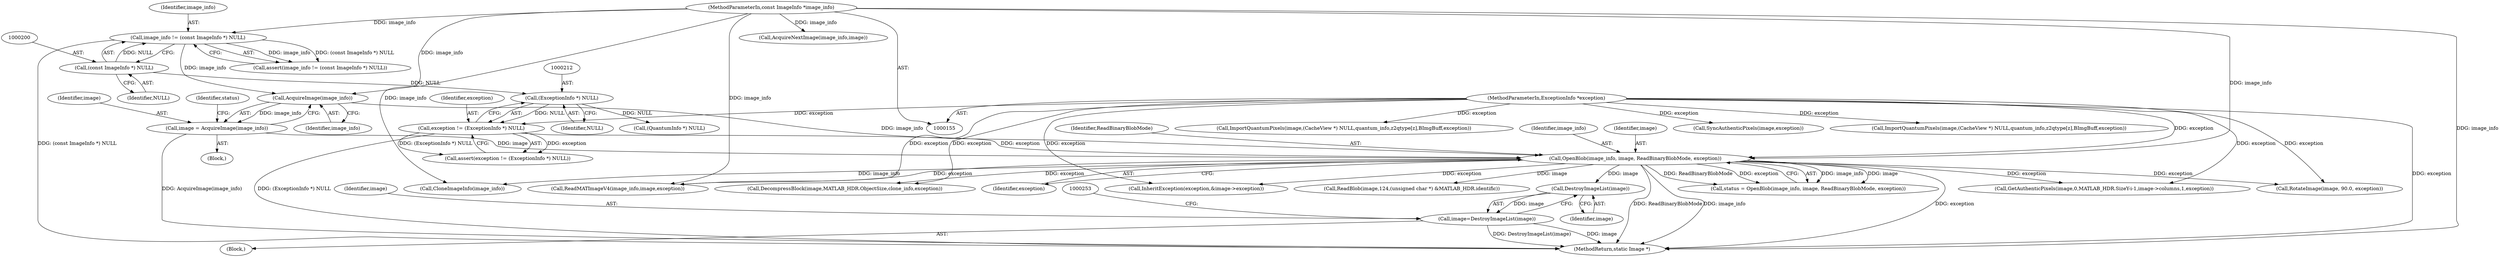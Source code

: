 digraph "0_ImageMagick_437a35e57db5ec078f4a3ccbf71f941276e88430@pointer" {
"1000249" [label="(Call,DestroyImageList(image))"];
"1000237" [label="(Call,OpenBlob(image_info, image, ReadBinaryBlobMode, exception))"];
"1000233" [label="(Call,AcquireImage(image_info))"];
"1000197" [label="(Call,image_info != (const ImageInfo *) NULL)"];
"1000156" [label="(MethodParameterIn,const ImageInfo *image_info)"];
"1000199" [label="(Call,(const ImageInfo *) NULL)"];
"1000231" [label="(Call,image = AcquireImage(image_info))"];
"1000209" [label="(Call,exception != (ExceptionInfo *) NULL)"];
"1000157" [label="(MethodParameterIn,ExceptionInfo *exception)"];
"1000211" [label="(Call,(ExceptionInfo *) NULL)"];
"1000247" [label="(Call,image=DestroyImageList(image))"];
"1000197" [label="(Call,image_info != (const ImageInfo *) NULL)"];
"1000250" [label="(Identifier,image)"];
"1000198" [label="(Identifier,image_info)"];
"1000196" [label="(Call,assert(image_info != (const ImageInfo *) NULL))"];
"1000247" [label="(Call,image=DestroyImageList(image))"];
"1000246" [label="(Block,)"];
"1000257" [label="(Call,CloneImageInfo(image_info))"];
"1001179" [label="(Call,GetAuthenticPixels(image,0,MATLAB_HDR.SizeY-i-1,image->columns,1,exception))"];
"1000232" [label="(Identifier,image)"];
"1000249" [label="(Call,DestroyImageList(image))"];
"1000157" [label="(MethodParameterIn,ExceptionInfo *exception)"];
"1000248" [label="(Identifier,image)"];
"1000213" [label="(Identifier,NULL)"];
"1000210" [label="(Identifier,exception)"];
"1000286" [label="(Call,ReadMATImageV4(image_info,image,exception))"];
"1000156" [label="(MethodParameterIn,const ImageInfo *image_info)"];
"1000211" [label="(Call,(ExceptionInfo *) NULL)"];
"1000237" [label="(Call,OpenBlob(image_info, image, ReadBinaryBlobMode, exception))"];
"1000240" [label="(Identifier,ReadBinaryBlobMode)"];
"1001307" [label="(Call,ImportQuantumPixels(image,(CacheView *) NULL,quantum_info,z2qtype[z],BImgBuff,exception))"];
"1001519" [label="(Call,RotateImage(image, 90.0, exception))"];
"1001838" [label="(MethodReturn,static Image *)"];
"1000235" [label="(Call,status = OpenBlob(image_info, image, ReadBinaryBlobMode, exception))"];
"1000228" [label="(Call,(QuantumInfo *) NULL)"];
"1000233" [label="(Call,AcquireImage(image_info))"];
"1000241" [label="(Identifier,exception)"];
"1001082" [label="(Call,InheritException(exception,&image->exception))"];
"1001611" [label="(Call,AcquireNextImage(image_info,image))"];
"1000238" [label="(Identifier,image_info)"];
"1000201" [label="(Identifier,NULL)"];
"1000463" [label="(Call,DecompressBlock(image,MATLAB_HDR.ObjectSize,clone_info,exception))"];
"1000261" [label="(Call,ReadBlob(image,124,(unsigned char *) &MATLAB_HDR.identific))"];
"1000231" [label="(Call,image = AcquireImage(image_info))"];
"1000209" [label="(Call,exception != (ExceptionInfo *) NULL)"];
"1000234" [label="(Identifier,image_info)"];
"1000158" [label="(Block,)"];
"1000208" [label="(Call,assert(exception != (ExceptionInfo *) NULL))"];
"1000199" [label="(Call,(const ImageInfo *) NULL)"];
"1001271" [label="(Call,ImportQuantumPixels(image,(CacheView *) NULL,quantum_info,z2qtype[z],BImgBuff,exception))"];
"1000236" [label="(Identifier,status)"];
"1000239" [label="(Identifier,image)"];
"1001347" [label="(Call,SyncAuthenticPixels(image,exception))"];
"1000249" -> "1000247"  [label="AST: "];
"1000249" -> "1000250"  [label="CFG: "];
"1000250" -> "1000249"  [label="AST: "];
"1000247" -> "1000249"  [label="CFG: "];
"1000249" -> "1000247"  [label="DDG: image"];
"1000237" -> "1000249"  [label="DDG: image"];
"1000237" -> "1000235"  [label="AST: "];
"1000237" -> "1000241"  [label="CFG: "];
"1000238" -> "1000237"  [label="AST: "];
"1000239" -> "1000237"  [label="AST: "];
"1000240" -> "1000237"  [label="AST: "];
"1000241" -> "1000237"  [label="AST: "];
"1000235" -> "1000237"  [label="CFG: "];
"1000237" -> "1001838"  [label="DDG: ReadBinaryBlobMode"];
"1000237" -> "1001838"  [label="DDG: image_info"];
"1000237" -> "1001838"  [label="DDG: exception"];
"1000237" -> "1000235"  [label="DDG: image_info"];
"1000237" -> "1000235"  [label="DDG: image"];
"1000237" -> "1000235"  [label="DDG: ReadBinaryBlobMode"];
"1000237" -> "1000235"  [label="DDG: exception"];
"1000233" -> "1000237"  [label="DDG: image_info"];
"1000156" -> "1000237"  [label="DDG: image_info"];
"1000231" -> "1000237"  [label="DDG: image"];
"1000209" -> "1000237"  [label="DDG: exception"];
"1000157" -> "1000237"  [label="DDG: exception"];
"1000237" -> "1000257"  [label="DDG: image_info"];
"1000237" -> "1000261"  [label="DDG: image"];
"1000237" -> "1000286"  [label="DDG: exception"];
"1000237" -> "1000463"  [label="DDG: exception"];
"1000237" -> "1001082"  [label="DDG: exception"];
"1000237" -> "1001179"  [label="DDG: exception"];
"1000237" -> "1001519"  [label="DDG: exception"];
"1000233" -> "1000231"  [label="AST: "];
"1000233" -> "1000234"  [label="CFG: "];
"1000234" -> "1000233"  [label="AST: "];
"1000231" -> "1000233"  [label="CFG: "];
"1000233" -> "1000231"  [label="DDG: image_info"];
"1000197" -> "1000233"  [label="DDG: image_info"];
"1000156" -> "1000233"  [label="DDG: image_info"];
"1000197" -> "1000196"  [label="AST: "];
"1000197" -> "1000199"  [label="CFG: "];
"1000198" -> "1000197"  [label="AST: "];
"1000199" -> "1000197"  [label="AST: "];
"1000196" -> "1000197"  [label="CFG: "];
"1000197" -> "1001838"  [label="DDG: (const ImageInfo *) NULL"];
"1000197" -> "1000196"  [label="DDG: image_info"];
"1000197" -> "1000196"  [label="DDG: (const ImageInfo *) NULL"];
"1000156" -> "1000197"  [label="DDG: image_info"];
"1000199" -> "1000197"  [label="DDG: NULL"];
"1000156" -> "1000155"  [label="AST: "];
"1000156" -> "1001838"  [label="DDG: image_info"];
"1000156" -> "1000257"  [label="DDG: image_info"];
"1000156" -> "1000286"  [label="DDG: image_info"];
"1000156" -> "1001611"  [label="DDG: image_info"];
"1000199" -> "1000201"  [label="CFG: "];
"1000200" -> "1000199"  [label="AST: "];
"1000201" -> "1000199"  [label="AST: "];
"1000199" -> "1000211"  [label="DDG: NULL"];
"1000231" -> "1000158"  [label="AST: "];
"1000232" -> "1000231"  [label="AST: "];
"1000236" -> "1000231"  [label="CFG: "];
"1000231" -> "1001838"  [label="DDG: AcquireImage(image_info)"];
"1000209" -> "1000208"  [label="AST: "];
"1000209" -> "1000211"  [label="CFG: "];
"1000210" -> "1000209"  [label="AST: "];
"1000211" -> "1000209"  [label="AST: "];
"1000208" -> "1000209"  [label="CFG: "];
"1000209" -> "1001838"  [label="DDG: (ExceptionInfo *) NULL"];
"1000209" -> "1000208"  [label="DDG: exception"];
"1000209" -> "1000208"  [label="DDG: (ExceptionInfo *) NULL"];
"1000157" -> "1000209"  [label="DDG: exception"];
"1000211" -> "1000209"  [label="DDG: NULL"];
"1000157" -> "1000155"  [label="AST: "];
"1000157" -> "1001838"  [label="DDG: exception"];
"1000157" -> "1000286"  [label="DDG: exception"];
"1000157" -> "1000463"  [label="DDG: exception"];
"1000157" -> "1001082"  [label="DDG: exception"];
"1000157" -> "1001179"  [label="DDG: exception"];
"1000157" -> "1001271"  [label="DDG: exception"];
"1000157" -> "1001307"  [label="DDG: exception"];
"1000157" -> "1001347"  [label="DDG: exception"];
"1000157" -> "1001519"  [label="DDG: exception"];
"1000211" -> "1000213"  [label="CFG: "];
"1000212" -> "1000211"  [label="AST: "];
"1000213" -> "1000211"  [label="AST: "];
"1000211" -> "1000228"  [label="DDG: NULL"];
"1000247" -> "1000246"  [label="AST: "];
"1000248" -> "1000247"  [label="AST: "];
"1000253" -> "1000247"  [label="CFG: "];
"1000247" -> "1001838"  [label="DDG: image"];
"1000247" -> "1001838"  [label="DDG: DestroyImageList(image)"];
}
